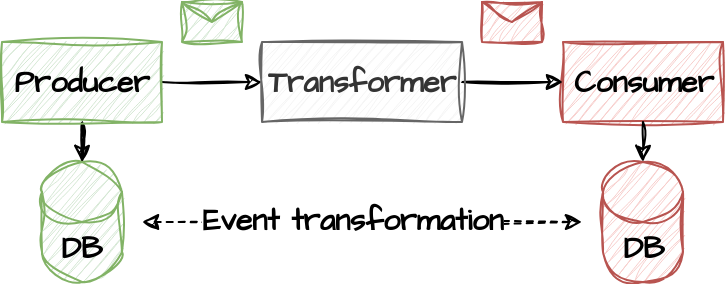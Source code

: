 <mxfile version="22.0.0" type="device">
  <diagram name="Page-1" id="5teIPHdFALnYnMfDJU84">
    <mxGraphModel dx="1032" dy="603" grid="1" gridSize="10" guides="1" tooltips="1" connect="1" arrows="1" fold="1" page="1" pageScale="1" pageWidth="827" pageHeight="1169" math="0" shadow="0">
      <root>
        <mxCell id="0" />
        <mxCell id="1" parent="0" />
        <mxCell id="LOcKeLG7FPWulvWLkRRe-8" style="edgeStyle=orthogonalEdgeStyle;rounded=0;sketch=1;hachureGap=4;jiggle=2;curveFitting=1;orthogonalLoop=1;jettySize=auto;html=1;exitX=0.5;exitY=1;exitDx=0;exitDy=0;fontFamily=Architects Daughter;fontSource=https%3A%2F%2Ffonts.googleapis.com%2Fcss%3Ffamily%3DArchitects%2BDaughter;fontSize=16;" edge="1" parent="1" source="LOcKeLG7FPWulvWLkRRe-1" target="LOcKeLG7FPWulvWLkRRe-2">
          <mxGeometry relative="1" as="geometry" />
        </mxCell>
        <mxCell id="LOcKeLG7FPWulvWLkRRe-20" style="edgeStyle=orthogonalEdgeStyle;rounded=0;sketch=1;hachureGap=4;jiggle=2;curveFitting=1;orthogonalLoop=1;jettySize=auto;html=1;exitX=1;exitY=0.5;exitDx=0;exitDy=0;entryX=0;entryY=0.5;entryDx=0;entryDy=0;fontFamily=Architects Daughter;fontSource=https%3A%2F%2Ffonts.googleapis.com%2Fcss%3Ffamily%3DArchitects%2BDaughter;fontSize=16;" edge="1" parent="1" source="LOcKeLG7FPWulvWLkRRe-1" target="LOcKeLG7FPWulvWLkRRe-18">
          <mxGeometry relative="1" as="geometry" />
        </mxCell>
        <mxCell id="LOcKeLG7FPWulvWLkRRe-1" value="&lt;b style=&quot;font-size: 15px;&quot;&gt;Producer&lt;/b&gt;" style="rounded=0;whiteSpace=wrap;html=1;sketch=1;hachureGap=4;jiggle=2;curveFitting=1;fontFamily=Architects Daughter;fontSource=https%3A%2F%2Ffonts.googleapis.com%2Fcss%3Ffamily%3DArchitects%2BDaughter;fontSize=15;fillColor=#d5e8d4;strokeColor=#82b366;" vertex="1" parent="1">
          <mxGeometry x="70" y="90" width="80" height="40" as="geometry" />
        </mxCell>
        <mxCell id="LOcKeLG7FPWulvWLkRRe-2" value="DB" style="shape=cylinder3;whiteSpace=wrap;html=1;boundedLbl=1;backgroundOutline=1;size=15;sketch=1;hachureGap=4;jiggle=2;curveFitting=1;fontFamily=Architects Daughter;fontSource=https%3A%2F%2Ffonts.googleapis.com%2Fcss%3Ffamily%3DArchitects%2BDaughter;fontSize=15;fontStyle=1;fillColor=#d5e8d4;strokeColor=#82b366;" vertex="1" parent="1">
          <mxGeometry x="90" y="150" width="40" height="60" as="geometry" />
        </mxCell>
        <mxCell id="LOcKeLG7FPWulvWLkRRe-3" value="&lt;b style=&quot;font-size: 15px;&quot;&gt;Consumer&lt;/b&gt;" style="rounded=0;whiteSpace=wrap;html=1;sketch=1;hachureGap=4;jiggle=2;curveFitting=1;fontFamily=Architects Daughter;fontSource=https%3A%2F%2Ffonts.googleapis.com%2Fcss%3Ffamily%3DArchitects%2BDaughter;fontSize=15;fillColor=#f8cecc;strokeColor=#b85450;" vertex="1" parent="1">
          <mxGeometry x="350.5" y="90" width="80" height="40" as="geometry" />
        </mxCell>
        <mxCell id="LOcKeLG7FPWulvWLkRRe-4" value="DB" style="shape=cylinder3;whiteSpace=wrap;html=1;boundedLbl=1;backgroundOutline=1;size=15;sketch=1;hachureGap=4;jiggle=2;curveFitting=1;fontFamily=Architects Daughter;fontSource=https%3A%2F%2Ffonts.googleapis.com%2Fcss%3Ffamily%3DArchitects%2BDaughter;fontSize=15;fontStyle=1;fillColor=#f8cecc;strokeColor=#b85450;" vertex="1" parent="1">
          <mxGeometry x="370.5" y="150" width="40" height="60" as="geometry" />
        </mxCell>
        <mxCell id="LOcKeLG7FPWulvWLkRRe-9" style="edgeStyle=orthogonalEdgeStyle;rounded=0;sketch=1;hachureGap=4;jiggle=2;curveFitting=1;orthogonalLoop=1;jettySize=auto;html=1;exitX=0.5;exitY=1;exitDx=0;exitDy=0;entryX=0.5;entryY=0;entryDx=0;entryDy=0;entryPerimeter=0;fontFamily=Architects Daughter;fontSource=https%3A%2F%2Ffonts.googleapis.com%2Fcss%3Ffamily%3DArchitects%2BDaughter;fontSize=16;" edge="1" parent="1" source="LOcKeLG7FPWulvWLkRRe-3" target="LOcKeLG7FPWulvWLkRRe-4">
          <mxGeometry relative="1" as="geometry" />
        </mxCell>
        <mxCell id="LOcKeLG7FPWulvWLkRRe-10" value="" style="shape=message;html=1;html=1;outlineConnect=0;labelPosition=center;verticalLabelPosition=bottom;align=center;verticalAlign=top;sketch=1;hachureGap=4;jiggle=2;curveFitting=1;fontFamily=Architects Daughter;fontSource=https%3A%2F%2Ffonts.googleapis.com%2Fcss%3Ffamily%3DArchitects%2BDaughter;fontSize=20;fillColor=#d5e8d4;strokeColor=#82b366;" vertex="1" parent="1">
          <mxGeometry x="160" y="70" width="30" height="20" as="geometry" />
        </mxCell>
        <mxCell id="LOcKeLG7FPWulvWLkRRe-11" value="" style="shape=message;html=1;html=1;outlineConnect=0;labelPosition=center;verticalLabelPosition=bottom;align=center;verticalAlign=top;sketch=1;hachureGap=4;jiggle=2;curveFitting=1;fontFamily=Architects Daughter;fontSource=https%3A%2F%2Ffonts.googleapis.com%2Fcss%3Ffamily%3DArchitects%2BDaughter;fontSize=20;fillColor=#f8cecc;strokeColor=#b85450;" vertex="1" parent="1">
          <mxGeometry x="310" y="70" width="30" height="20" as="geometry" />
        </mxCell>
        <mxCell id="LOcKeLG7FPWulvWLkRRe-12" value="" style="endArrow=classic;startArrow=classic;html=1;rounded=0;sketch=1;hachureGap=4;jiggle=2;curveFitting=1;fontFamily=Architects Daughter;fontSource=https%3A%2F%2Ffonts.googleapis.com%2Fcss%3Ffamily%3DArchitects%2BDaughter;fontSize=16;dashed=1;" edge="1" parent="1">
          <mxGeometry width="50" height="50" relative="1" as="geometry">
            <mxPoint x="140" y="180" as="sourcePoint" />
            <mxPoint x="360" y="180" as="targetPoint" />
          </mxGeometry>
        </mxCell>
        <mxCell id="LOcKeLG7FPWulvWLkRRe-13" value="&lt;b&gt;Event transformation&lt;/b&gt;" style="edgeLabel;html=1;align=center;verticalAlign=middle;resizable=0;points=[];fontSize=15;fontFamily=Architects Daughter;fontStyle=0" vertex="1" connectable="0" parent="LOcKeLG7FPWulvWLkRRe-12">
          <mxGeometry x="-0.109" y="1" relative="1" as="geometry">
            <mxPoint x="7" as="offset" />
          </mxGeometry>
        </mxCell>
        <mxCell id="LOcKeLG7FPWulvWLkRRe-21" style="edgeStyle=orthogonalEdgeStyle;rounded=0;sketch=1;hachureGap=4;jiggle=2;curveFitting=1;orthogonalLoop=1;jettySize=auto;html=1;exitX=1;exitY=0.5;exitDx=0;exitDy=0;entryX=0;entryY=0.5;entryDx=0;entryDy=0;fontFamily=Architects Daughter;fontSource=https%3A%2F%2Ffonts.googleapis.com%2Fcss%3Ffamily%3DArchitects%2BDaughter;fontSize=16;" edge="1" parent="1" source="LOcKeLG7FPWulvWLkRRe-18" target="LOcKeLG7FPWulvWLkRRe-3">
          <mxGeometry relative="1" as="geometry" />
        </mxCell>
        <mxCell id="LOcKeLG7FPWulvWLkRRe-18" value="&lt;b&gt;Transformer&lt;/b&gt;" style="rounded=0;whiteSpace=wrap;html=1;sketch=1;hachureGap=4;jiggle=2;curveFitting=1;fontFamily=Architects Daughter;fontSource=https%3A%2F%2Ffonts.googleapis.com%2Fcss%3Ffamily%3DArchitects%2BDaughter;fontSize=15;fillColor=#f5f5f5;strokeColor=#666666;fontColor=#333333;" vertex="1" parent="1">
          <mxGeometry x="200" y="90" width="100" height="40" as="geometry" />
        </mxCell>
      </root>
    </mxGraphModel>
  </diagram>
</mxfile>
